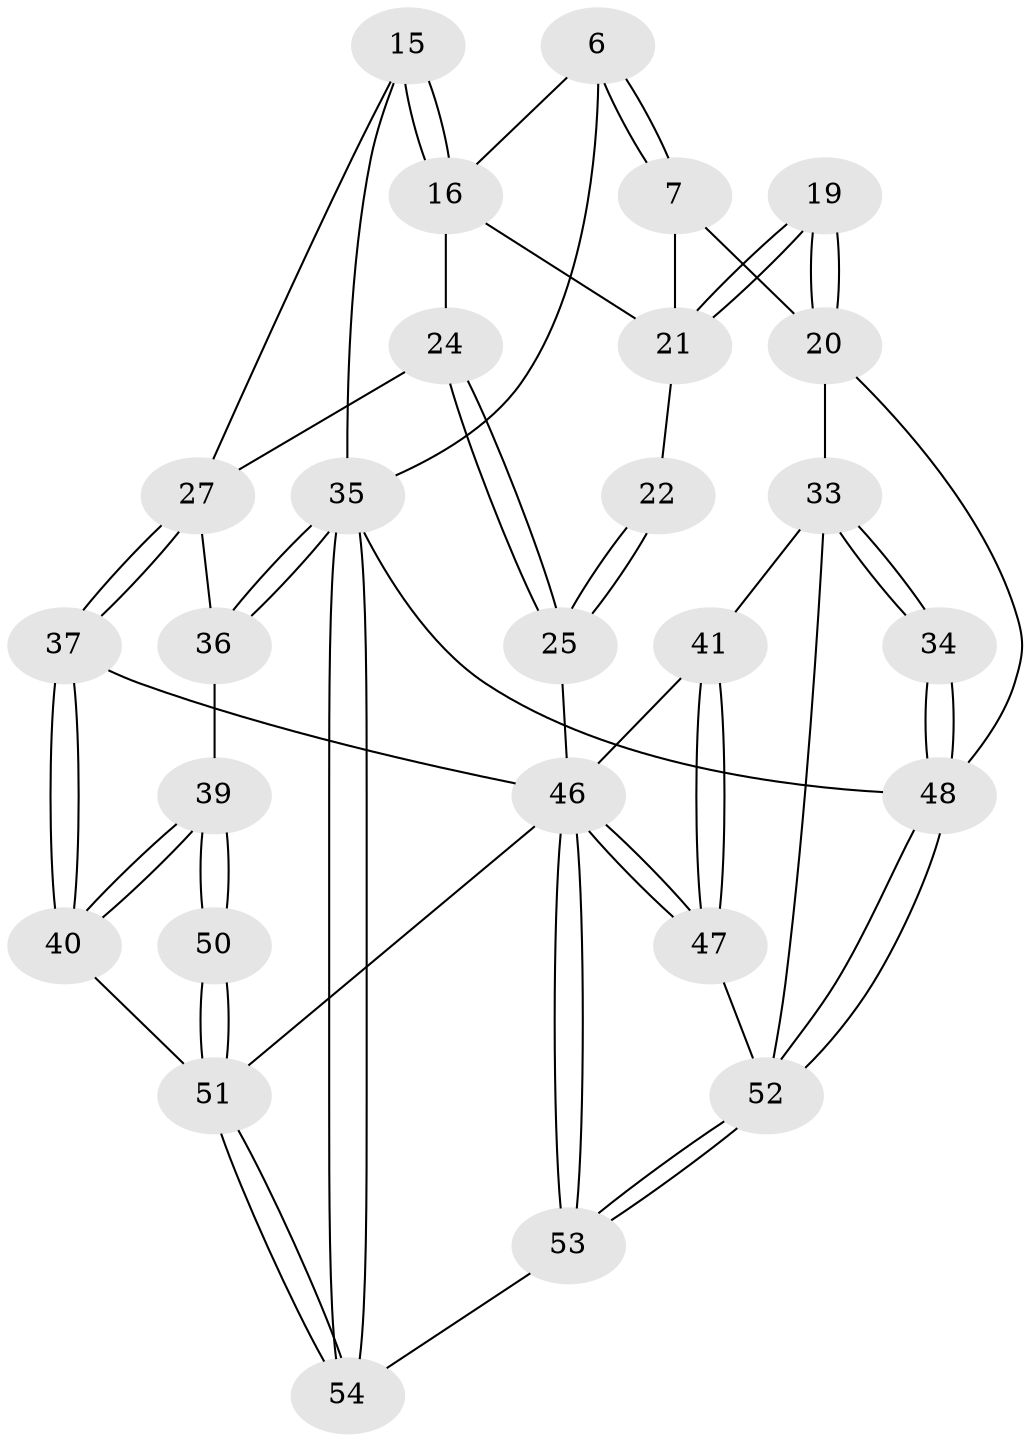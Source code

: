 // original degree distribution, {3: 0.037037037037037035, 5: 0.5185185185185185, 4: 0.24074074074074073, 6: 0.2037037037037037}
// Generated by graph-tools (version 1.1) at 2025/59/03/09/25 04:59:49]
// undirected, 27 vertices, 66 edges
graph export_dot {
graph [start="1"]
  node [color=gray90,style=filled];
  6 [pos="+0.6851119690768724+0.14153998540412074",super="+1"];
  7 [pos="+0.6342237839377596+0.11151210544149172",super="+5"];
  15 [pos="+1+0.08078297851546327"];
  16 [pos="+0.9206306951923134+0.19850571575652856",super="+13"];
  19 [pos="+0.2330211243804882+0.4231951976200961",super="+10"];
  20 [pos="+0.22364540231491314+0.4344627716978166",super="+17"];
  21 [pos="+0.42645518472158195+0.34053432621882723",super="+14"];
  22 [pos="+0.5473444764453188+0.39730074975604085"];
  24 [pos="+0.8102663862779189+0.4697794521638994",super="+23"];
  25 [pos="+0.5495374188814974+0.532148534906488"];
  27 [pos="+0.8271372388707263+0.4878749324133163",super="+26"];
  33 [pos="+0+0.6814993497793466",super="+32+31"];
  34 [pos="+0+0.691618909087856"];
  35 [pos="+1+1",super="+2"];
  36 [pos="+1+0.6788849612464906"];
  37 [pos="+0.8586262231824976+0.563591496466871"];
  39 [pos="+1+0.6859438815092239"];
  40 [pos="+0.9166473076256682+0.6373709575813038"];
  41 [pos="+0.2753851029206032+0.7774743523329979",super="+30"];
  46 [pos="+0.3323286072618386+0.9161608474813718",super="+44+29+38"];
  47 [pos="+0.254372382537187+0.8234331230251044"];
  48 [pos="+0+1",super="+18"];
  50 [pos="+0.7682072216130896+0.9893702812675745"];
  51 [pos="+0.7448997130071381+1",super="+43+42+45"];
  52 [pos="+0.0031684928452654594+1",super="+49"];
  53 [pos="+0.28649351269461487+1"];
  54 [pos="+0.747870440722423+1"];
  6 -- 7;
  6 -- 7;
  6 -- 35;
  6 -- 16;
  7 -- 21;
  7 -- 20;
  15 -- 16;
  15 -- 16;
  15 -- 35;
  15 -- 27;
  16 -- 24 [weight=2];
  16 -- 21;
  19 -- 20 [weight=2];
  19 -- 20;
  19 -- 21 [weight=2];
  19 -- 21;
  20 -- 48 [weight=2];
  20 -- 33;
  21 -- 22 [weight=2];
  22 -- 25;
  22 -- 25;
  24 -- 25;
  24 -- 25;
  24 -- 27;
  25 -- 46;
  27 -- 37;
  27 -- 37;
  27 -- 36;
  33 -- 34;
  33 -- 34;
  33 -- 52;
  33 -- 41 [weight=2];
  34 -- 48 [weight=2];
  34 -- 48;
  35 -- 36;
  35 -- 36;
  35 -- 54;
  35 -- 54;
  35 -- 48 [weight=2];
  36 -- 39;
  37 -- 40;
  37 -- 40;
  37 -- 46;
  39 -- 40;
  39 -- 40;
  39 -- 50;
  39 -- 50;
  40 -- 51;
  41 -- 47;
  41 -- 47;
  41 -- 46;
  46 -- 47;
  46 -- 47;
  46 -- 53;
  46 -- 53;
  46 -- 51 [weight=2];
  47 -- 52;
  48 -- 52;
  48 -- 52;
  50 -- 51 [weight=2];
  50 -- 51;
  51 -- 54;
  51 -- 54;
  52 -- 53;
  52 -- 53;
  53 -- 54;
}
